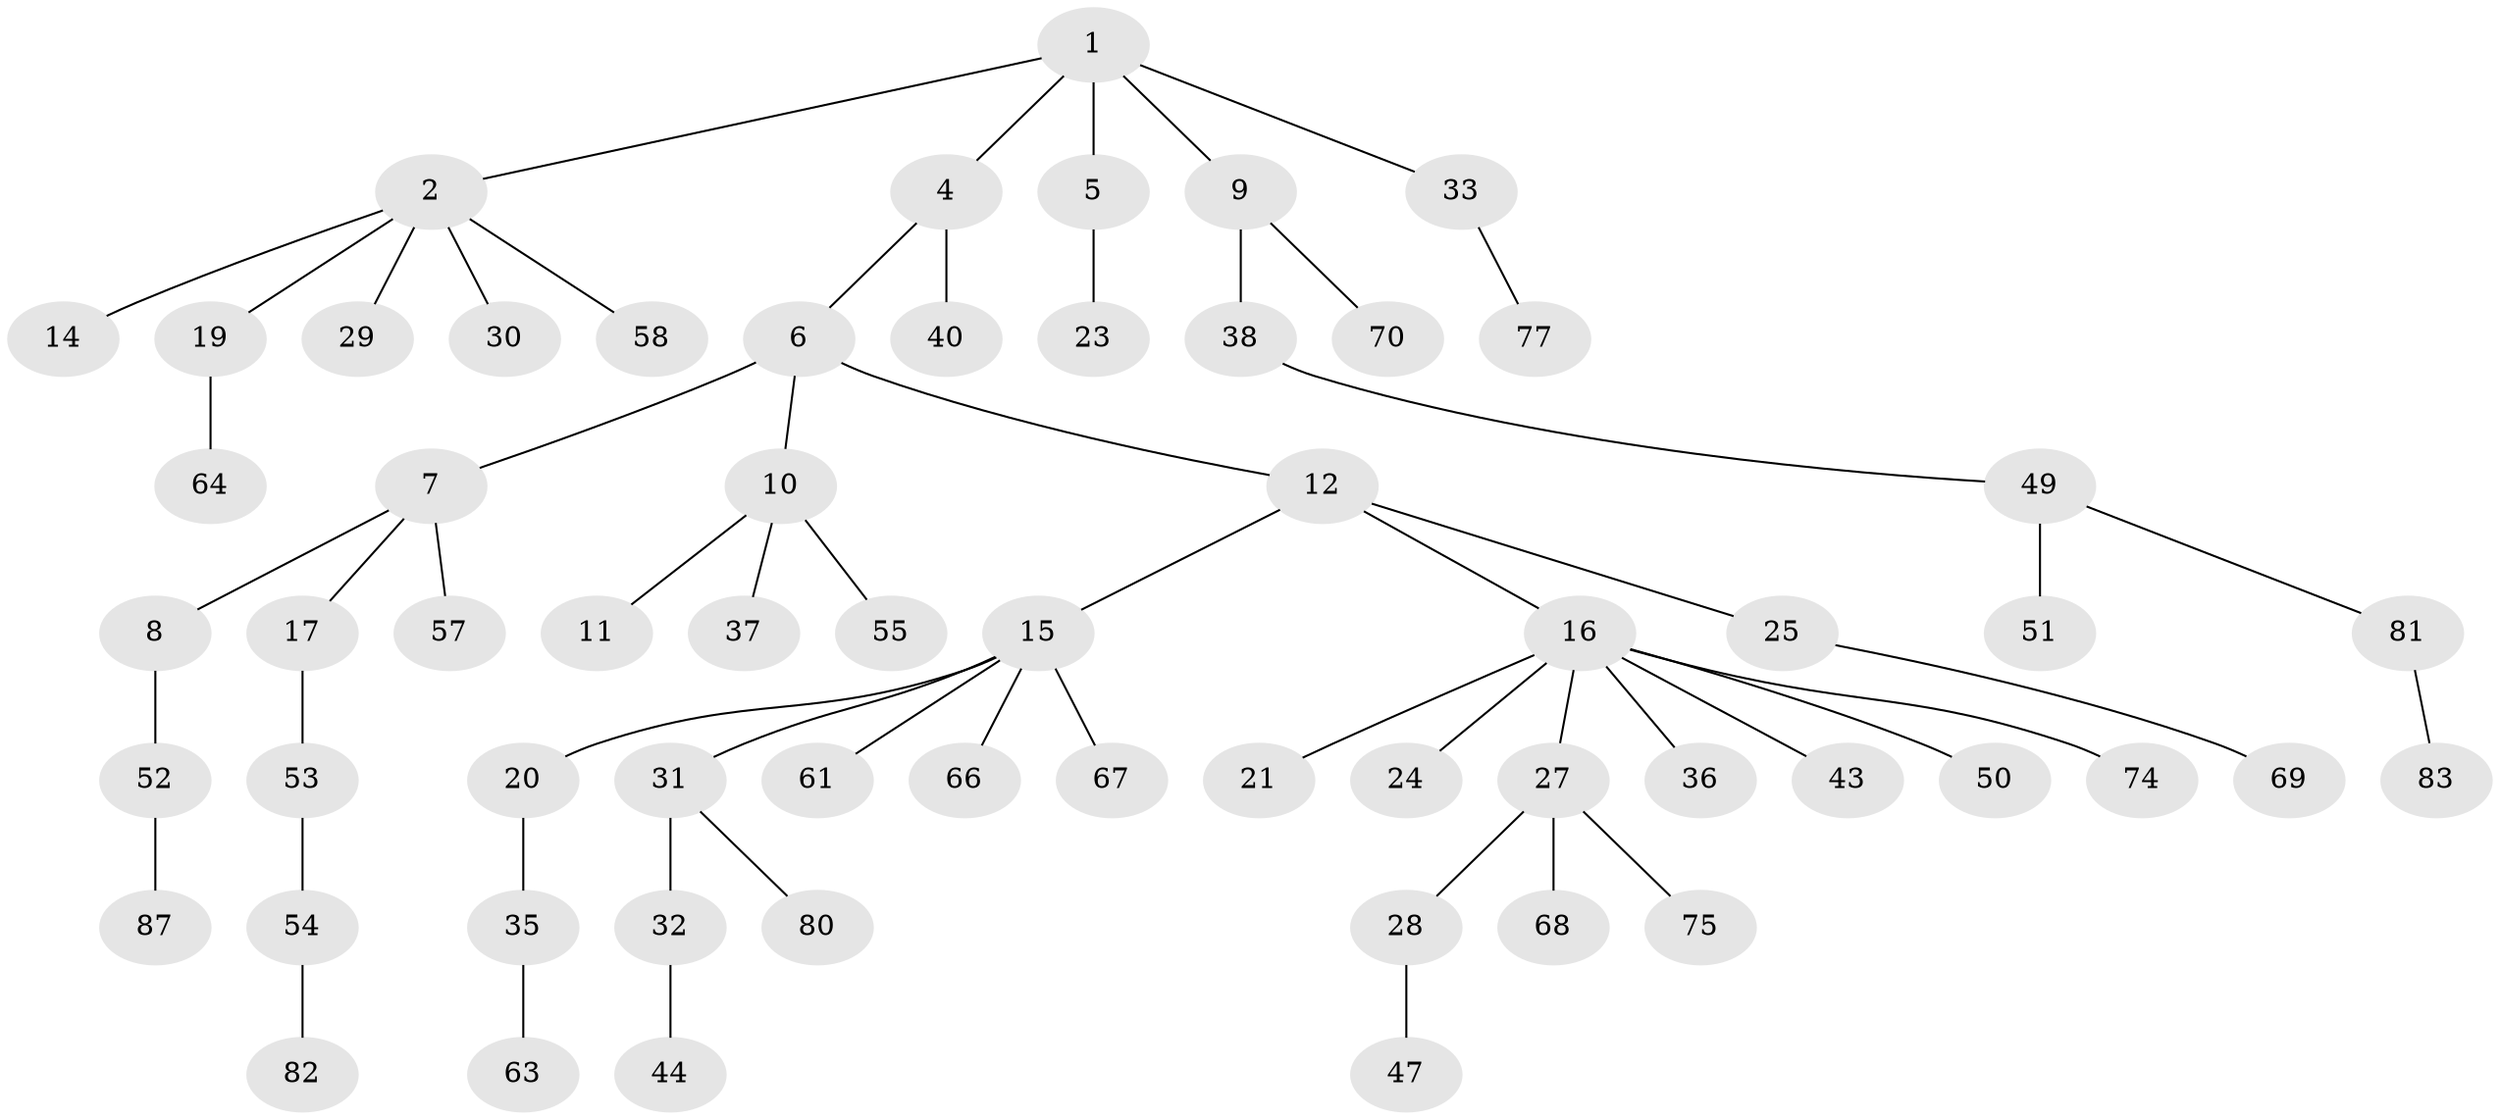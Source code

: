 // original degree distribution, {4: 0.056818181818181816, 6: 0.022727272727272728, 3: 0.13636363636363635, 5: 0.022727272727272728, 1: 0.5, 2: 0.25, 8: 0.011363636363636364}
// Generated by graph-tools (version 1.1) at 2025/11/02/27/25 16:11:28]
// undirected, 61 vertices, 60 edges
graph export_dot {
graph [start="1"]
  node [color=gray90,style=filled];
  1 [super="+3"];
  2 [super="+26"];
  4;
  5 [super="+78"];
  6 [super="+85"];
  7 [super="+59"];
  8 [super="+79"];
  9 [super="+13"];
  10 [super="+34"];
  11;
  12;
  14 [super="+45"];
  15 [super="+18"];
  16 [super="+42"];
  17;
  19 [super="+86"];
  20 [super="+22"];
  21;
  23;
  24;
  25 [super="+56"];
  27 [super="+73"];
  28 [super="+39"];
  29 [super="+62"];
  30;
  31 [super="+41"];
  32 [super="+76"];
  33;
  35 [super="+65"];
  36;
  37;
  38;
  40 [super="+46"];
  43;
  44 [super="+48"];
  47;
  49 [super="+60"];
  50;
  51 [super="+88"];
  52;
  53;
  54;
  55 [super="+84"];
  57;
  58 [super="+72"];
  61;
  63;
  64;
  66;
  67;
  68 [super="+71"];
  69;
  70;
  74;
  75;
  77;
  80;
  81;
  82;
  83;
  87;
  1 -- 2;
  1 -- 5;
  1 -- 9;
  1 -- 4;
  1 -- 33;
  2 -- 14;
  2 -- 19;
  2 -- 29;
  2 -- 30;
  2 -- 58;
  4 -- 6;
  4 -- 40;
  5 -- 23;
  6 -- 7;
  6 -- 10;
  6 -- 12;
  7 -- 8;
  7 -- 17;
  7 -- 57;
  8 -- 52;
  9 -- 38;
  9 -- 70;
  10 -- 11;
  10 -- 55;
  10 -- 37;
  12 -- 15;
  12 -- 16;
  12 -- 25;
  15 -- 20;
  15 -- 31;
  15 -- 61;
  15 -- 67;
  15 -- 66;
  16 -- 21;
  16 -- 24;
  16 -- 27;
  16 -- 36;
  16 -- 43;
  16 -- 50;
  16 -- 74;
  17 -- 53;
  19 -- 64;
  20 -- 35;
  25 -- 69;
  27 -- 28;
  27 -- 68;
  27 -- 75;
  28 -- 47;
  31 -- 32;
  31 -- 80;
  32 -- 44;
  33 -- 77;
  35 -- 63;
  38 -- 49;
  49 -- 51;
  49 -- 81;
  52 -- 87;
  53 -- 54;
  54 -- 82;
  81 -- 83;
}
